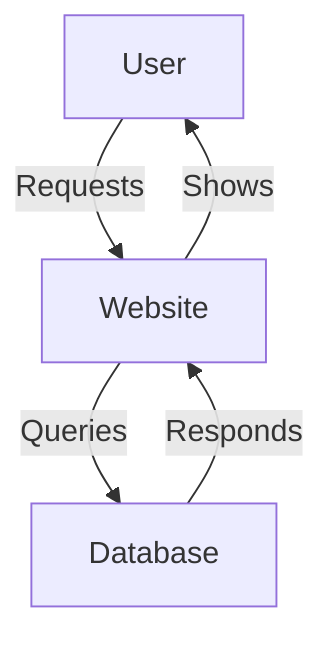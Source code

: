 flowchart TD
    User -->|Requests| Website
    Website -->|Queries| Database
    Database -->|Responds| Website
    Website -->|Shows| User